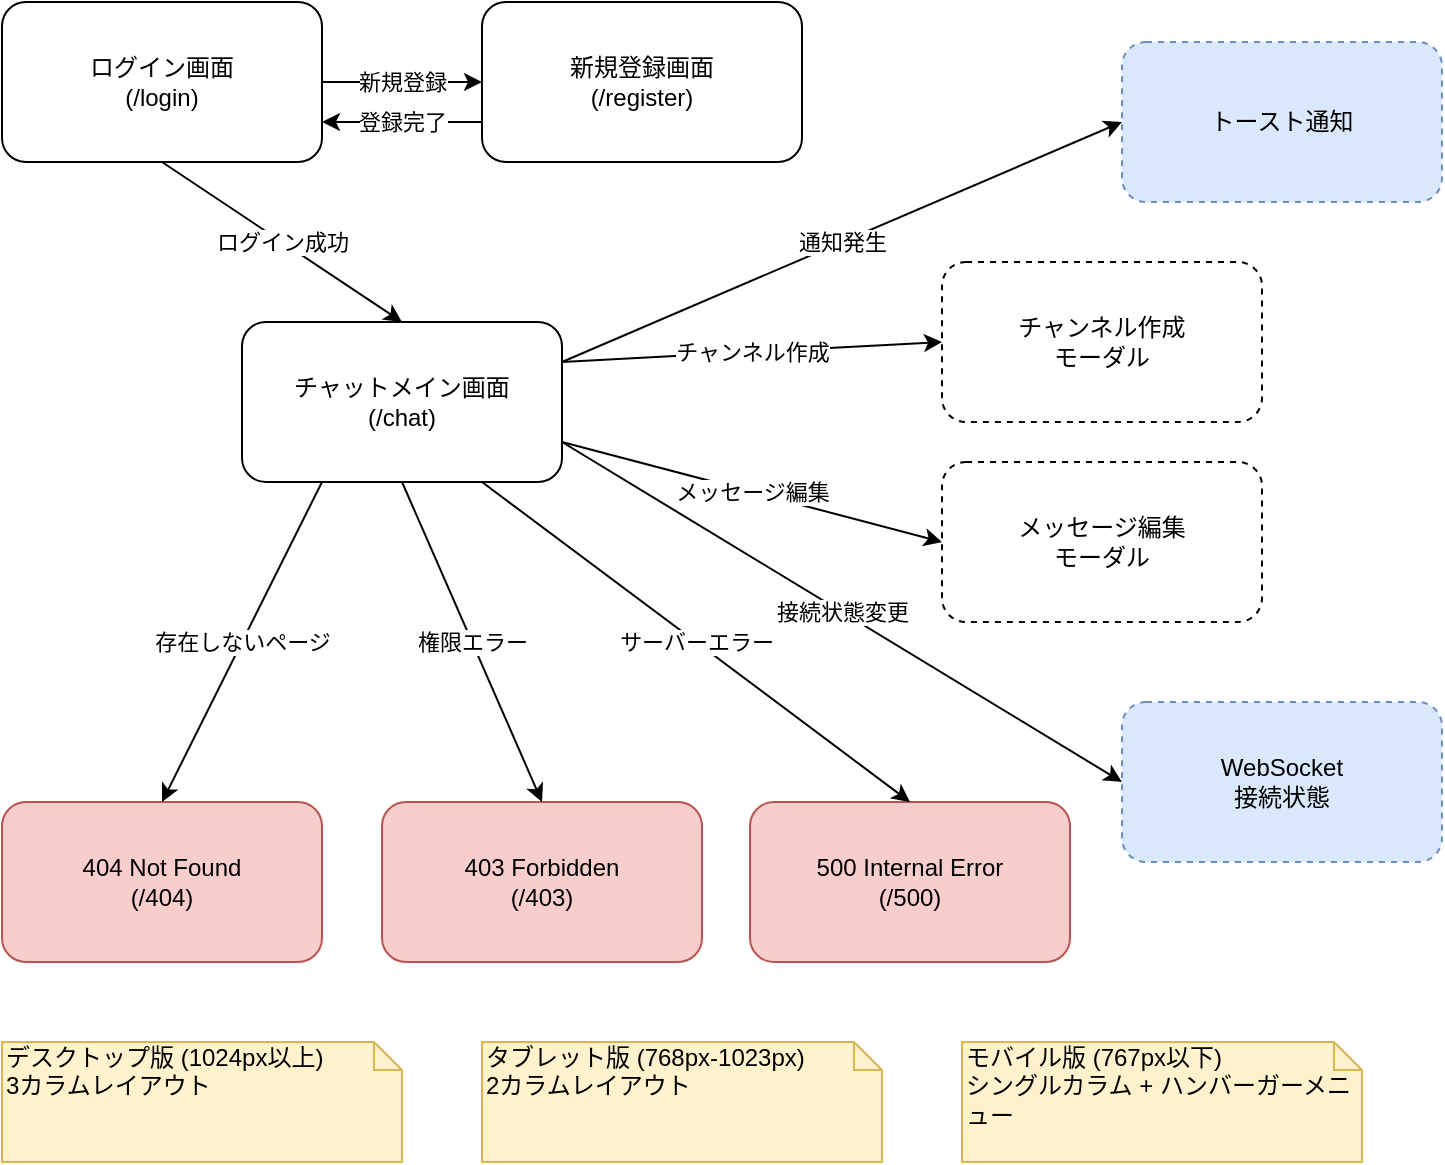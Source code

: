 <mxfile>
    <diagram id="chat-app-flow" name="Chat App Screen Flow">
        <mxGraphModel dx="898" dy="571" grid="1" gridSize="10" guides="1" tooltips="1" connect="1" arrows="1" fold="1" page="1" pageScale="1" pageWidth="827" pageHeight="1169" math="0" shadow="0">
            <root>
                <mxCell id="0"/>
                <mxCell id="1" parent="0"/>
                <mxCell id="login-screen" value="ログイン画面&#xa;(/login)" style="rounded=1;whiteSpace=wrap;html=1;" parent="1" vertex="1">
                    <mxGeometry x="40" y="40" width="160" height="80" as="geometry"/>
                </mxCell>
                <mxCell id="register-screen" value="新規登録画面&#xa;(/register)" style="rounded=1;whiteSpace=wrap;html=1;" parent="1" vertex="1">
                    <mxGeometry x="280" y="40" width="160" height="80" as="geometry"/>
                </mxCell>
                <mxCell id="chat-screen" value="チャットメイン画面&#xa;(/chat)" style="rounded=1;whiteSpace=wrap;html=1;" parent="1" vertex="1">
                    <mxGeometry x="160" y="200" width="160" height="80" as="geometry"/>
                </mxCell>
                <mxCell id="channel-modal" value="チャンネル作成&#xa;モーダル" style="rounded=1;whiteSpace=wrap;html=1;dashed=1;" parent="1" vertex="1">
                    <mxGeometry x="510" y="170" width="160" height="80" as="geometry"/>
                </mxCell>
                <mxCell id="message-modal" value="メッセージ編集&#xa;モーダル" style="rounded=1;whiteSpace=wrap;html=1;dashed=1;" parent="1" vertex="1">
                    <mxGeometry x="510" y="270" width="160" height="80" as="geometry"/>
                </mxCell>
                <mxCell id="404-screen" value="404 Not Found&#xa;(/404)" style="rounded=1;whiteSpace=wrap;html=1;fillColor=#f8cecc;strokeColor=#b85450;" parent="1" vertex="1">
                    <mxGeometry x="40" y="440" width="160" height="80" as="geometry"/>
                </mxCell>
                <mxCell id="403-screen" value="403 Forbidden&#xa;(/403)" style="rounded=1;whiteSpace=wrap;html=1;fillColor=#f8cecc;strokeColor=#b85450;" parent="1" vertex="1">
                    <mxGeometry x="230" y="440" width="160" height="80" as="geometry"/>
                </mxCell>
                <mxCell id="500-screen" value="500 Internal Error&#xa;(/500)" style="rounded=1;whiteSpace=wrap;html=1;fillColor=#f8cecc;strokeColor=#b85450;" parent="1" vertex="1">
                    <mxGeometry x="414" y="440" width="160" height="80" as="geometry"/>
                </mxCell>
                <mxCell id="toast-notification" value="トースト通知" style="rounded=1;whiteSpace=wrap;html=1;dashed=1;fillColor=#dae8fc;strokeColor=#6c8ebf;" parent="1" vertex="1">
                    <mxGeometry x="600" y="60" width="160" height="80" as="geometry"/>
                </mxCell>
                <mxCell id="websocket-status" value="WebSocket&#xa;接続状態" style="rounded=1;whiteSpace=wrap;html=1;dashed=1;fillColor=#dae8fc;strokeColor=#6c8ebf;" parent="1" vertex="1">
                    <mxGeometry x="600" y="390" width="160" height="80" as="geometry"/>
                </mxCell>
                <mxCell id="login-to-register" value="新規登録" style="endArrow=classic;html=1;exitX=1;exitY=0.5;entryX=0;entryY=0.5;" parent="1" source="login-screen" target="register-screen" edge="1">
                    <mxGeometry relative="1" as="geometry"/>
                </mxCell>
                <mxCell id="register-to-login" value="登録完了" style="endArrow=classic;html=1;exitX=0;exitY=0.75;entryX=1;entryY=0.75;" parent="1" source="register-screen" target="login-screen" edge="1">
                    <mxGeometry relative="1" as="geometry"/>
                </mxCell>
                <mxCell id="login-to-chat" value="ログイン成功" style="endArrow=classic;html=1;exitX=0.5;exitY=1;entryX=0.5;entryY=0;" parent="1" source="login-screen" target="chat-screen" edge="1">
                    <mxGeometry relative="1" as="geometry"/>
                </mxCell>
                <mxCell id="chat-to-channel" value="チャンネル作成" style="endArrow=classic;html=1;exitX=1;exitY=0.25;entryX=0;entryY=0.5;" parent="1" source="chat-screen" target="channel-modal" edge="1">
                    <mxGeometry relative="1" as="geometry"/>
                </mxCell>
                <mxCell id="chat-to-message" value="メッセージ編集" style="endArrow=classic;html=1;exitX=1;exitY=0.75;entryX=0;entryY=0.5;" parent="1" source="chat-screen" target="message-modal" edge="1">
                    <mxGeometry relative="1" as="geometry"/>
                </mxCell>
                <mxCell id="chat-to-404" value="存在しないページ" style="endArrow=classic;html=1;exitX=0.25;exitY=1;entryX=0.5;entryY=0;" parent="1" source="chat-screen" target="404-screen" edge="1">
                    <mxGeometry relative="1" as="geometry"/>
                </mxCell>
                <mxCell id="chat-to-403" value="権限エラー" style="endArrow=classic;html=1;exitX=0.5;exitY=1;entryX=0.5;entryY=0;" parent="1" source="chat-screen" target="403-screen" edge="1">
                    <mxGeometry relative="1" as="geometry"/>
                </mxCell>
                <mxCell id="chat-to-500" value="サーバーエラー" style="endArrow=classic;html=1;exitX=0.75;exitY=1;entryX=0.5;entryY=0;" parent="1" source="chat-screen" target="500-screen" edge="1">
                    <mxGeometry relative="1" as="geometry"/>
                </mxCell>
                <mxCell id="chat-to-toast" value="通知発生" style="endArrow=classic;html=1;exitX=1;exitY=0.25;entryX=0;entryY=0.5;" parent="1" source="chat-screen" target="toast-notification" edge="1">
                    <mxGeometry relative="1" as="geometry"/>
                </mxCell>
                <mxCell id="chat-to-websocket" value="接続状態変更" style="endArrow=classic;html=1;exitX=1;exitY=0.75;entryX=0;entryY=0.5;" parent="1" source="chat-screen" target="websocket-status" edge="1">
                    <mxGeometry relative="1" as="geometry"/>
                </mxCell>
                <mxCell id="responsive-desktop" value="デスクトップ版 (1024px以上)&#xa;3カラムレイアウト" style="shape=note;whiteSpace=wrap;html=1;size=14;verticalAlign=top;align=left;spacingTop=-6;fillColor=#fff2cc;strokeColor=#d6b656;" parent="1" vertex="1">
                    <mxGeometry x="40" y="560" width="200" height="60" as="geometry"/>
                </mxCell>
                <mxCell id="responsive-tablet" value="タブレット版 (768px-1023px)&#xa;2カラムレイアウト" style="shape=note;whiteSpace=wrap;html=1;size=14;verticalAlign=top;align=left;spacingTop=-6;fillColor=#fff2cc;strokeColor=#d6b656;" parent="1" vertex="1">
                    <mxGeometry x="280" y="560" width="200" height="60" as="geometry"/>
                </mxCell>
                <mxCell id="responsive-mobile" value="モバイル版 (767px以下)&#xa;シングルカラム + ハンバーガーメニュー" style="shape=note;whiteSpace=wrap;html=1;size=14;verticalAlign=top;align=left;spacingTop=-6;fillColor=#fff2cc;strokeColor=#d6b656;" parent="1" vertex="1">
                    <mxGeometry x="520" y="560" width="200" height="60" as="geometry"/>
                </mxCell>
            </root>
        </mxGraphModel>
    </diagram>
</mxfile>
